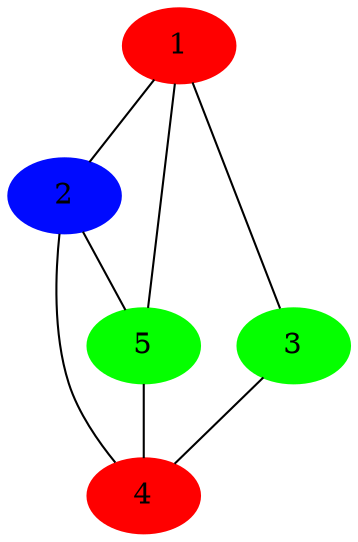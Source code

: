graph graphe_rep {
node  [style=filled,color=" 0.0 1.0 1.0"];
1
node  [style=filled,color=" 0.66 1.0 1.0"];
2
node  [style=filled,color=" 0.33 1.0 1.0"];
3
node  [style=filled,color=" 0.0 1.0 1.0"];
4
node  [style=filled,color=" 0.33 1.0 1.0"];
5
1 -- 2
1 -- 3
1 -- 5
2 -- 4
3 -- 4
2 -- 5
5 -- 4
}